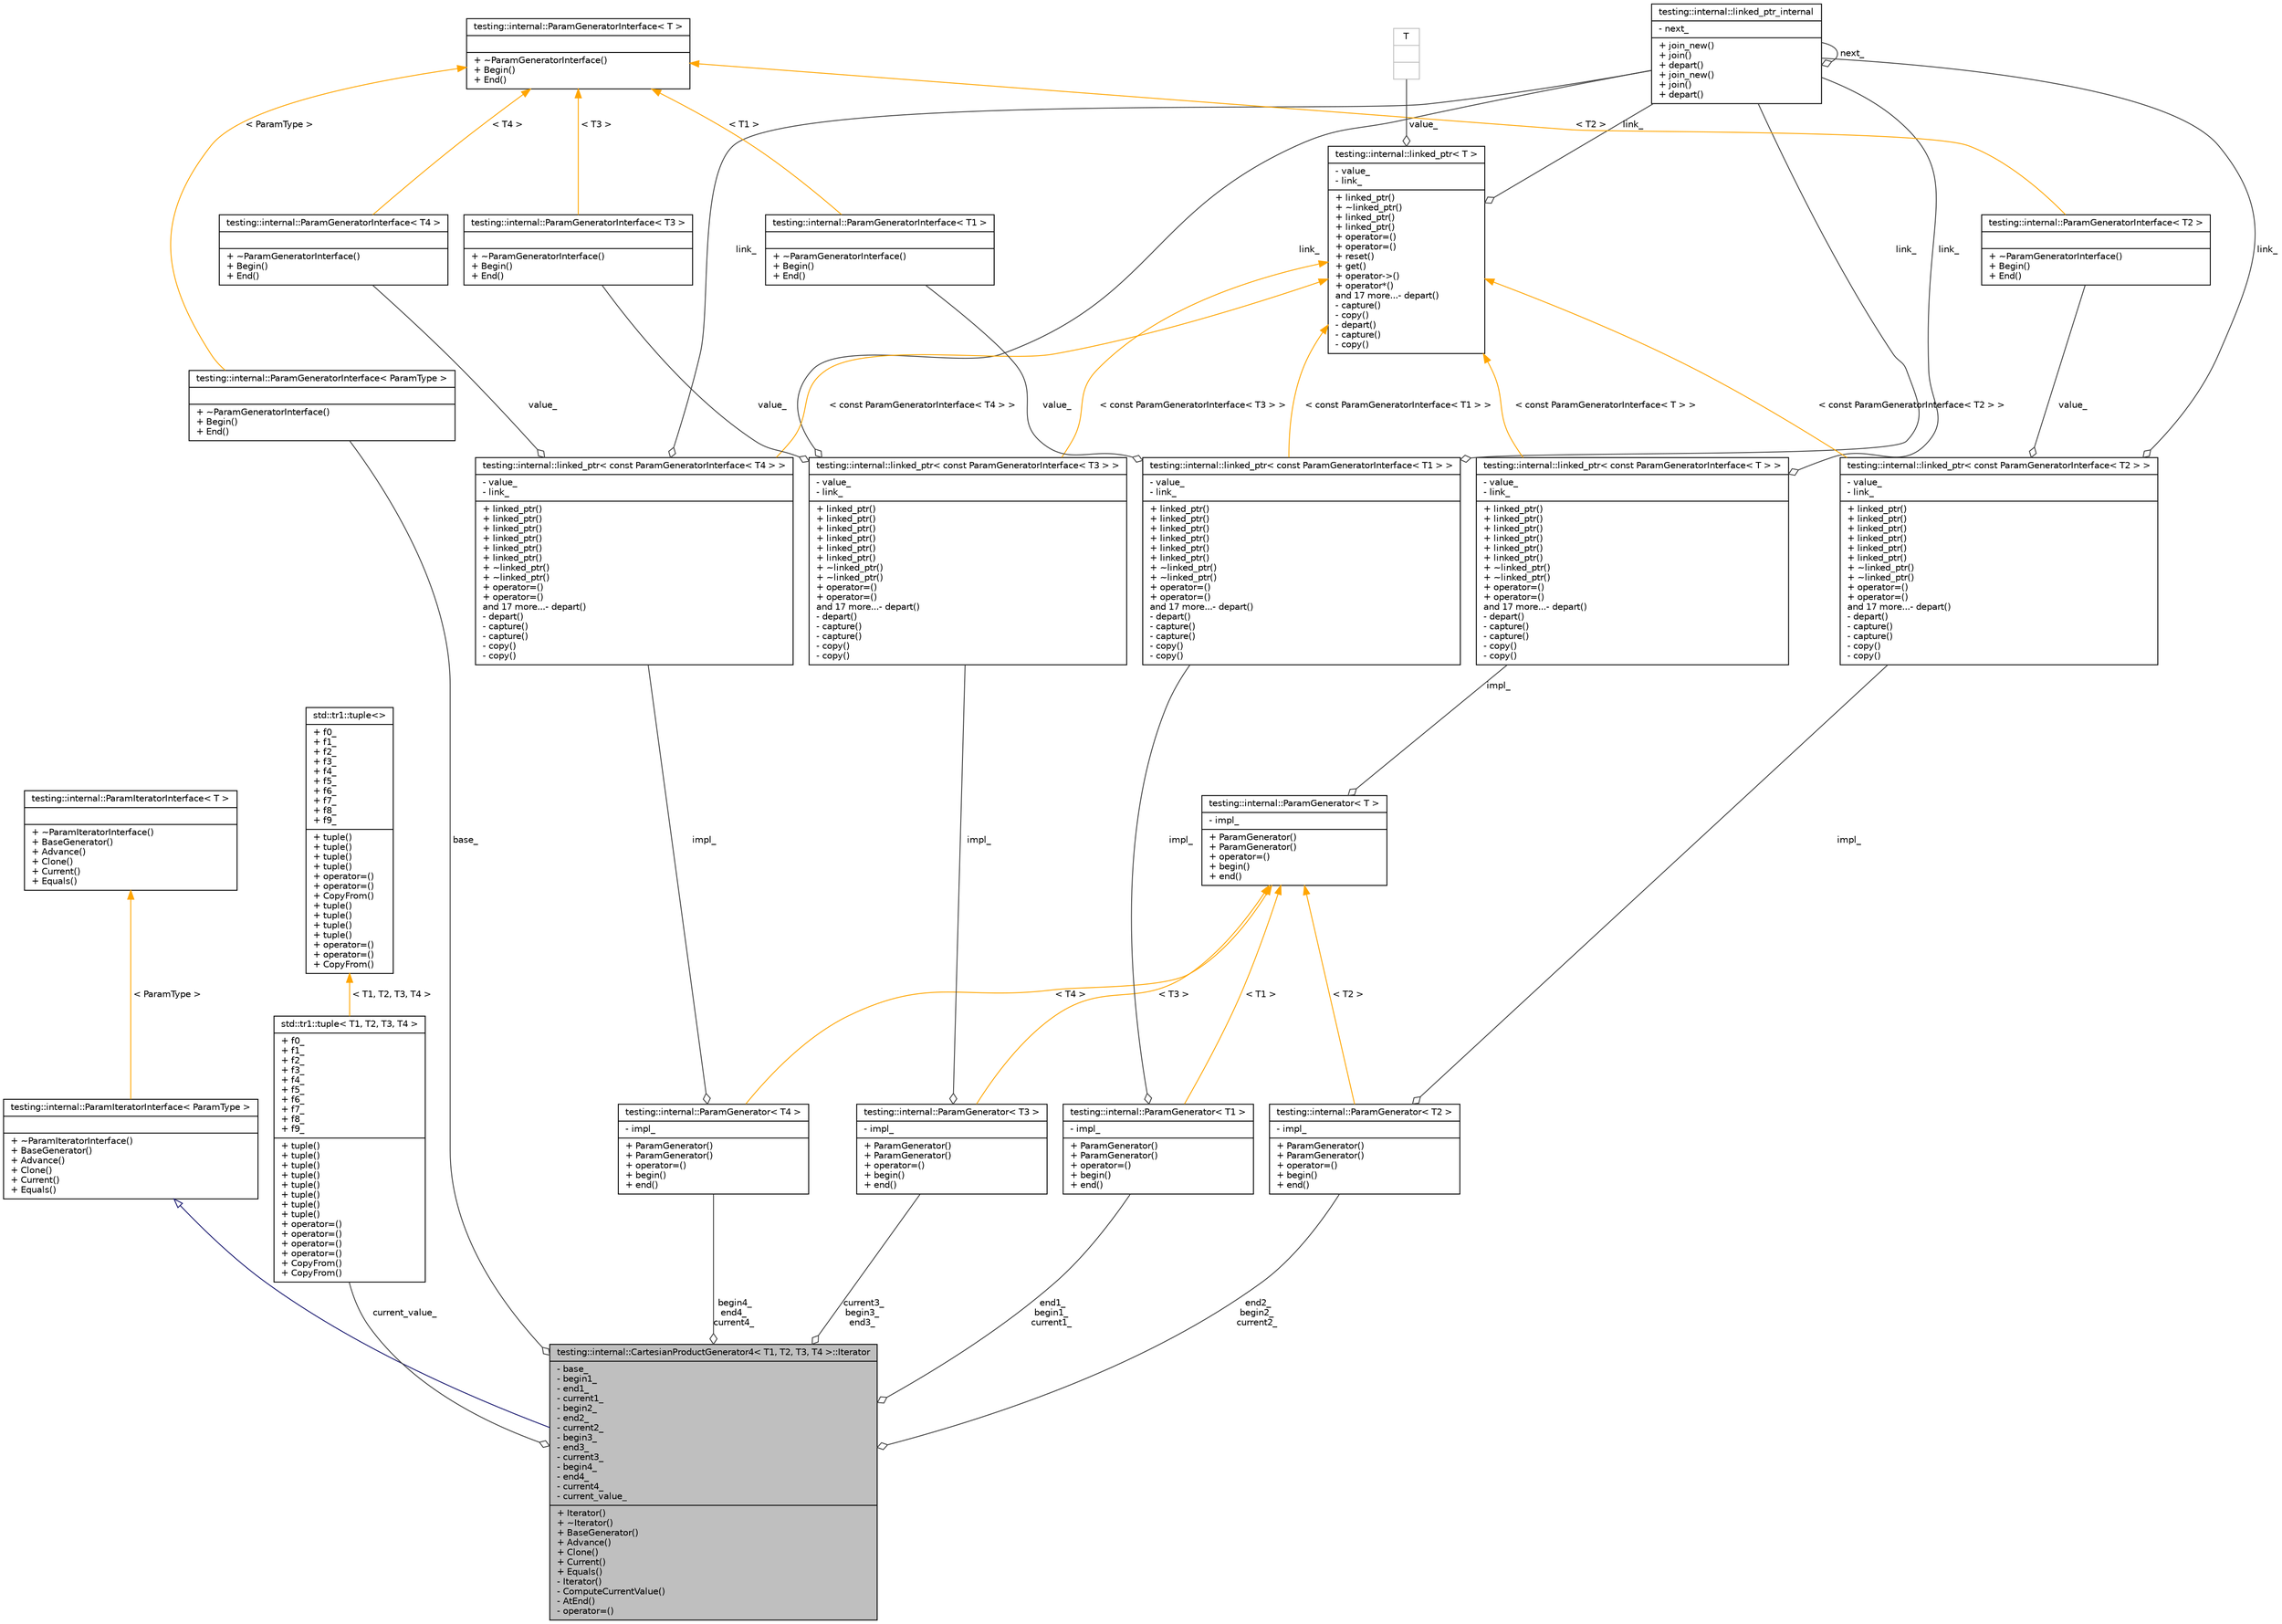 digraph G
{
  edge [fontname="Helvetica",fontsize="10",labelfontname="Helvetica",labelfontsize="10"];
  node [fontname="Helvetica",fontsize="10",shape=record];
  Node1 [label="{testing::internal::CartesianProductGenerator4\< T1, T2, T3, T4 \>::Iterator\n|- base_\l- begin1_\l- end1_\l- current1_\l- begin2_\l- end2_\l- current2_\l- begin3_\l- end3_\l- current3_\l- begin4_\l- end4_\l- current4_\l- current_value_\l|+ Iterator()\l+ ~Iterator()\l+ BaseGenerator()\l+ Advance()\l+ Clone()\l+ Current()\l+ Equals()\l- Iterator()\l- ComputeCurrentValue()\l- AtEnd()\l- operator=()\l}",height=0.2,width=0.4,color="black", fillcolor="grey75", style="filled" fontcolor="black"];
  Node2 -> Node1 [dir="back",color="midnightblue",fontsize="10",style="solid",arrowtail="onormal",fontname="Helvetica"];
  Node2 [label="{testing::internal::ParamIteratorInterface\< ParamType \>\n||+ ~ParamIteratorInterface()\l+ BaseGenerator()\l+ Advance()\l+ Clone()\l+ Current()\l+ Equals()\l}",height=0.2,width=0.4,color="black", fillcolor="white", style="filled",URL="$classtesting_1_1internal_1_1ParamIteratorInterface.html"];
  Node3 -> Node2 [dir="back",color="orange",fontsize="10",style="solid",label=" \< ParamType \>" ,fontname="Helvetica"];
  Node3 [label="{testing::internal::ParamIteratorInterface\< T \>\n||+ ~ParamIteratorInterface()\l+ BaseGenerator()\l+ Advance()\l+ Clone()\l+ Current()\l+ Equals()\l}",height=0.2,width=0.4,color="black", fillcolor="white", style="filled",URL="$classtesting_1_1internal_1_1ParamIteratorInterface.html"];
  Node4 -> Node1 [color="grey25",fontsize="10",style="solid",label=" current_value_" ,arrowhead="odiamond",fontname="Helvetica"];
  Node4 [label="{std::tr1::tuple\< T1, T2, T3, T4 \>\n|+ f0_\l+ f1_\l+ f2_\l+ f3_\l+ f4_\l+ f5_\l+ f6_\l+ f7_\l+ f8_\l+ f9_\l|+ tuple()\l+ tuple()\l+ tuple()\l+ tuple()\l+ tuple()\l+ tuple()\l+ tuple()\l+ tuple()\l+ operator=()\l+ operator=()\l+ operator=()\l+ operator=()\l+ CopyFrom()\l+ CopyFrom()\l}",height=0.2,width=0.4,color="black", fillcolor="white", style="filled",URL="$classstd_1_1tr1_1_1tuple.html"];
  Node5 -> Node4 [dir="back",color="orange",fontsize="10",style="solid",label=" \< T1, T2, T3, T4 \>" ,fontname="Helvetica"];
  Node5 [label="{std::tr1::tuple\<\>\n|+ f0_\l+ f1_\l+ f2_\l+ f3_\l+ f4_\l+ f5_\l+ f6_\l+ f7_\l+ f8_\l+ f9_\l|+ tuple()\l+ tuple()\l+ tuple()\l+ tuple()\l+ operator=()\l+ operator=()\l+ CopyFrom()\l+ tuple()\l+ tuple()\l+ tuple()\l+ tuple()\l+ operator=()\l+ operator=()\l+ CopyFrom()\l}",height=0.2,width=0.4,color="black", fillcolor="white", style="filled",URL="$classstd_1_1tr1_1_1tuple.html"];
  Node6 -> Node1 [color="grey25",fontsize="10",style="solid",label=" end2_\nbegin2_\ncurrent2_" ,arrowhead="odiamond",fontname="Helvetica"];
  Node6 [label="{testing::internal::ParamGenerator\< T2 \>\n|- impl_\l|+ ParamGenerator()\l+ ParamGenerator()\l+ operator=()\l+ begin()\l+ end()\l}",height=0.2,width=0.4,color="black", fillcolor="white", style="filled",URL="$classtesting_1_1internal_1_1ParamGenerator.html"];
  Node7 -> Node6 [color="grey25",fontsize="10",style="solid",label=" impl_" ,arrowhead="odiamond",fontname="Helvetica"];
  Node7 [label="{testing::internal::linked_ptr\< const ParamGeneratorInterface\< T2 \> \>\n|- value_\l- link_\l|+ linked_ptr()\l+ linked_ptr()\l+ linked_ptr()\l+ linked_ptr()\l+ linked_ptr()\l+ linked_ptr()\l+ ~linked_ptr()\l+ ~linked_ptr()\l+ operator=()\l+ operator=()\land 17 more...- depart()\l- depart()\l- capture()\l- capture()\l- copy()\l- copy()\l}",height=0.2,width=0.4,color="black", fillcolor="white", style="filled",URL="$classtesting_1_1internal_1_1linked__ptr.html"];
  Node8 -> Node7 [color="grey25",fontsize="10",style="solid",label=" link_" ,arrowhead="odiamond",fontname="Helvetica"];
  Node8 [label="{testing::internal::linked_ptr_internal\n|- next_\l|+ join_new()\l+ join()\l+ depart()\l+ join_new()\l+ join()\l+ depart()\l}",height=0.2,width=0.4,color="black", fillcolor="white", style="filled",URL="$classtesting_1_1internal_1_1linked__ptr__internal.html"];
  Node8 -> Node8 [color="grey25",fontsize="10",style="solid",label=" next_" ,arrowhead="odiamond",fontname="Helvetica"];
  Node9 -> Node7 [color="grey25",fontsize="10",style="solid",label=" value_" ,arrowhead="odiamond",fontname="Helvetica"];
  Node9 [label="{testing::internal::ParamGeneratorInterface\< T2 \>\n||+ ~ParamGeneratorInterface()\l+ Begin()\l+ End()\l}",height=0.2,width=0.4,color="black", fillcolor="white", style="filled",URL="$classtesting_1_1internal_1_1ParamGeneratorInterface.html"];
  Node10 -> Node9 [dir="back",color="orange",fontsize="10",style="solid",label=" \< T2 \>" ,fontname="Helvetica"];
  Node10 [label="{testing::internal::ParamGeneratorInterface\< T \>\n||+ ~ParamGeneratorInterface()\l+ Begin()\l+ End()\l}",height=0.2,width=0.4,color="black", fillcolor="white", style="filled",URL="$classtesting_1_1internal_1_1ParamGeneratorInterface.html"];
  Node11 -> Node7 [dir="back",color="orange",fontsize="10",style="solid",label=" \< const ParamGeneratorInterface\< T2 \> \>" ,fontname="Helvetica"];
  Node11 [label="{testing::internal::linked_ptr\< T \>\n|- value_\l- link_\l|+ linked_ptr()\l+ ~linked_ptr()\l+ linked_ptr()\l+ linked_ptr()\l+ operator=()\l+ operator=()\l+ reset()\l+ get()\l+ operator-\>()\l+ operator*()\land 17 more...- depart()\l- capture()\l- copy()\l- depart()\l- capture()\l- copy()\l}",height=0.2,width=0.4,color="black", fillcolor="white", style="filled",URL="$classtesting_1_1internal_1_1linked__ptr.html"];
  Node8 -> Node11 [color="grey25",fontsize="10",style="solid",label=" link_" ,arrowhead="odiamond",fontname="Helvetica"];
  Node12 -> Node11 [color="grey25",fontsize="10",style="solid",label=" value_" ,arrowhead="odiamond",fontname="Helvetica"];
  Node12 [label="{T\n||}",height=0.2,width=0.4,color="grey75", fillcolor="white", style="filled"];
  Node13 -> Node6 [dir="back",color="orange",fontsize="10",style="solid",label=" \< T2 \>" ,fontname="Helvetica"];
  Node13 [label="{testing::internal::ParamGenerator\< T \>\n|- impl_\l|+ ParamGenerator()\l+ ParamGenerator()\l+ operator=()\l+ begin()\l+ end()\l}",height=0.2,width=0.4,color="black", fillcolor="white", style="filled",URL="$classtesting_1_1internal_1_1ParamGenerator.html"];
  Node14 -> Node13 [color="grey25",fontsize="10",style="solid",label=" impl_" ,arrowhead="odiamond",fontname="Helvetica"];
  Node14 [label="{testing::internal::linked_ptr\< const ParamGeneratorInterface\< T \> \>\n|- value_\l- link_\l|+ linked_ptr()\l+ linked_ptr()\l+ linked_ptr()\l+ linked_ptr()\l+ linked_ptr()\l+ linked_ptr()\l+ ~linked_ptr()\l+ ~linked_ptr()\l+ operator=()\l+ operator=()\land 17 more...- depart()\l- depart()\l- capture()\l- capture()\l- copy()\l- copy()\l}",height=0.2,width=0.4,color="black", fillcolor="white", style="filled",URL="$classtesting_1_1internal_1_1linked__ptr.html"];
  Node8 -> Node14 [color="grey25",fontsize="10",style="solid",label=" link_" ,arrowhead="odiamond",fontname="Helvetica"];
  Node11 -> Node14 [dir="back",color="orange",fontsize="10",style="solid",label=" \< const ParamGeneratorInterface\< T \> \>" ,fontname="Helvetica"];
  Node15 -> Node1 [color="grey25",fontsize="10",style="solid",label=" base_" ,arrowhead="odiamond",fontname="Helvetica"];
  Node15 [label="{testing::internal::ParamGeneratorInterface\< ParamType \>\n||+ ~ParamGeneratorInterface()\l+ Begin()\l+ End()\l}",height=0.2,width=0.4,color="black", fillcolor="white", style="filled",URL="$classtesting_1_1internal_1_1ParamGeneratorInterface.html"];
  Node10 -> Node15 [dir="back",color="orange",fontsize="10",style="solid",label=" \< ParamType \>" ,fontname="Helvetica"];
  Node16 -> Node1 [color="grey25",fontsize="10",style="solid",label=" end1_\nbegin1_\ncurrent1_" ,arrowhead="odiamond",fontname="Helvetica"];
  Node16 [label="{testing::internal::ParamGenerator\< T1 \>\n|- impl_\l|+ ParamGenerator()\l+ ParamGenerator()\l+ operator=()\l+ begin()\l+ end()\l}",height=0.2,width=0.4,color="black", fillcolor="white", style="filled",URL="$classtesting_1_1internal_1_1ParamGenerator.html"];
  Node17 -> Node16 [color="grey25",fontsize="10",style="solid",label=" impl_" ,arrowhead="odiamond",fontname="Helvetica"];
  Node17 [label="{testing::internal::linked_ptr\< const ParamGeneratorInterface\< T1 \> \>\n|- value_\l- link_\l|+ linked_ptr()\l+ linked_ptr()\l+ linked_ptr()\l+ linked_ptr()\l+ linked_ptr()\l+ linked_ptr()\l+ ~linked_ptr()\l+ ~linked_ptr()\l+ operator=()\l+ operator=()\land 17 more...- depart()\l- depart()\l- capture()\l- capture()\l- copy()\l- copy()\l}",height=0.2,width=0.4,color="black", fillcolor="white", style="filled",URL="$classtesting_1_1internal_1_1linked__ptr.html"];
  Node8 -> Node17 [color="grey25",fontsize="10",style="solid",label=" link_" ,arrowhead="odiamond",fontname="Helvetica"];
  Node18 -> Node17 [color="grey25",fontsize="10",style="solid",label=" value_" ,arrowhead="odiamond",fontname="Helvetica"];
  Node18 [label="{testing::internal::ParamGeneratorInterface\< T1 \>\n||+ ~ParamGeneratorInterface()\l+ Begin()\l+ End()\l}",height=0.2,width=0.4,color="black", fillcolor="white", style="filled",URL="$classtesting_1_1internal_1_1ParamGeneratorInterface.html"];
  Node10 -> Node18 [dir="back",color="orange",fontsize="10",style="solid",label=" \< T1 \>" ,fontname="Helvetica"];
  Node11 -> Node17 [dir="back",color="orange",fontsize="10",style="solid",label=" \< const ParamGeneratorInterface\< T1 \> \>" ,fontname="Helvetica"];
  Node13 -> Node16 [dir="back",color="orange",fontsize="10",style="solid",label=" \< T1 \>" ,fontname="Helvetica"];
  Node19 -> Node1 [color="grey25",fontsize="10",style="solid",label=" begin4_\nend4_\ncurrent4_" ,arrowhead="odiamond",fontname="Helvetica"];
  Node19 [label="{testing::internal::ParamGenerator\< T4 \>\n|- impl_\l|+ ParamGenerator()\l+ ParamGenerator()\l+ operator=()\l+ begin()\l+ end()\l}",height=0.2,width=0.4,color="black", fillcolor="white", style="filled",URL="$classtesting_1_1internal_1_1ParamGenerator.html"];
  Node20 -> Node19 [color="grey25",fontsize="10",style="solid",label=" impl_" ,arrowhead="odiamond",fontname="Helvetica"];
  Node20 [label="{testing::internal::linked_ptr\< const ParamGeneratorInterface\< T4 \> \>\n|- value_\l- link_\l|+ linked_ptr()\l+ linked_ptr()\l+ linked_ptr()\l+ linked_ptr()\l+ linked_ptr()\l+ linked_ptr()\l+ ~linked_ptr()\l+ ~linked_ptr()\l+ operator=()\l+ operator=()\land 17 more...- depart()\l- depart()\l- capture()\l- capture()\l- copy()\l- copy()\l}",height=0.2,width=0.4,color="black", fillcolor="white", style="filled",URL="$classtesting_1_1internal_1_1linked__ptr.html"];
  Node8 -> Node20 [color="grey25",fontsize="10",style="solid",label=" link_" ,arrowhead="odiamond",fontname="Helvetica"];
  Node21 -> Node20 [color="grey25",fontsize="10",style="solid",label=" value_" ,arrowhead="odiamond",fontname="Helvetica"];
  Node21 [label="{testing::internal::ParamGeneratorInterface\< T4 \>\n||+ ~ParamGeneratorInterface()\l+ Begin()\l+ End()\l}",height=0.2,width=0.4,color="black", fillcolor="white", style="filled",URL="$classtesting_1_1internal_1_1ParamGeneratorInterface.html"];
  Node10 -> Node21 [dir="back",color="orange",fontsize="10",style="solid",label=" \< T4 \>" ,fontname="Helvetica"];
  Node11 -> Node20 [dir="back",color="orange",fontsize="10",style="solid",label=" \< const ParamGeneratorInterface\< T4 \> \>" ,fontname="Helvetica"];
  Node13 -> Node19 [dir="back",color="orange",fontsize="10",style="solid",label=" \< T4 \>" ,fontname="Helvetica"];
  Node22 -> Node1 [color="grey25",fontsize="10",style="solid",label=" current3_\nbegin3_\nend3_" ,arrowhead="odiamond",fontname="Helvetica"];
  Node22 [label="{testing::internal::ParamGenerator\< T3 \>\n|- impl_\l|+ ParamGenerator()\l+ ParamGenerator()\l+ operator=()\l+ begin()\l+ end()\l}",height=0.2,width=0.4,color="black", fillcolor="white", style="filled",URL="$classtesting_1_1internal_1_1ParamGenerator.html"];
  Node23 -> Node22 [color="grey25",fontsize="10",style="solid",label=" impl_" ,arrowhead="odiamond",fontname="Helvetica"];
  Node23 [label="{testing::internal::linked_ptr\< const ParamGeneratorInterface\< T3 \> \>\n|- value_\l- link_\l|+ linked_ptr()\l+ linked_ptr()\l+ linked_ptr()\l+ linked_ptr()\l+ linked_ptr()\l+ linked_ptr()\l+ ~linked_ptr()\l+ ~linked_ptr()\l+ operator=()\l+ operator=()\land 17 more...- depart()\l- depart()\l- capture()\l- capture()\l- copy()\l- copy()\l}",height=0.2,width=0.4,color="black", fillcolor="white", style="filled",URL="$classtesting_1_1internal_1_1linked__ptr.html"];
  Node8 -> Node23 [color="grey25",fontsize="10",style="solid",label=" link_" ,arrowhead="odiamond",fontname="Helvetica"];
  Node24 -> Node23 [color="grey25",fontsize="10",style="solid",label=" value_" ,arrowhead="odiamond",fontname="Helvetica"];
  Node24 [label="{testing::internal::ParamGeneratorInterface\< T3 \>\n||+ ~ParamGeneratorInterface()\l+ Begin()\l+ End()\l}",height=0.2,width=0.4,color="black", fillcolor="white", style="filled",URL="$classtesting_1_1internal_1_1ParamGeneratorInterface.html"];
  Node10 -> Node24 [dir="back",color="orange",fontsize="10",style="solid",label=" \< T3 \>" ,fontname="Helvetica"];
  Node11 -> Node23 [dir="back",color="orange",fontsize="10",style="solid",label=" \< const ParamGeneratorInterface\< T3 \> \>" ,fontname="Helvetica"];
  Node13 -> Node22 [dir="back",color="orange",fontsize="10",style="solid",label=" \< T3 \>" ,fontname="Helvetica"];
}
